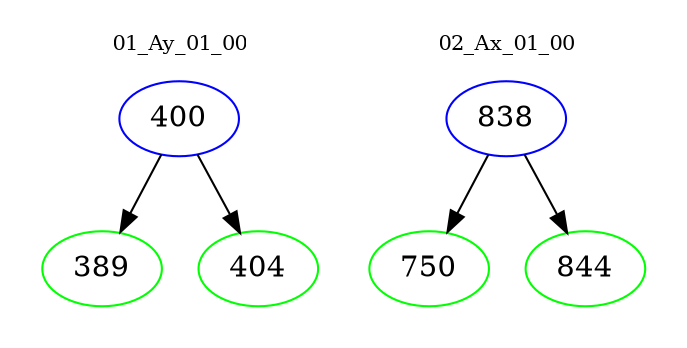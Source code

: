 digraph{
subgraph cluster_0 {
color = white
label = "01_Ay_01_00";
fontsize=10;
T0_400 [label="400", color="blue"]
T0_400 -> T0_389 [color="black"]
T0_389 [label="389", color="green"]
T0_400 -> T0_404 [color="black"]
T0_404 [label="404", color="green"]
}
subgraph cluster_1 {
color = white
label = "02_Ax_01_00";
fontsize=10;
T1_838 [label="838", color="blue"]
T1_838 -> T1_750 [color="black"]
T1_750 [label="750", color="green"]
T1_838 -> T1_844 [color="black"]
T1_844 [label="844", color="green"]
}
}
